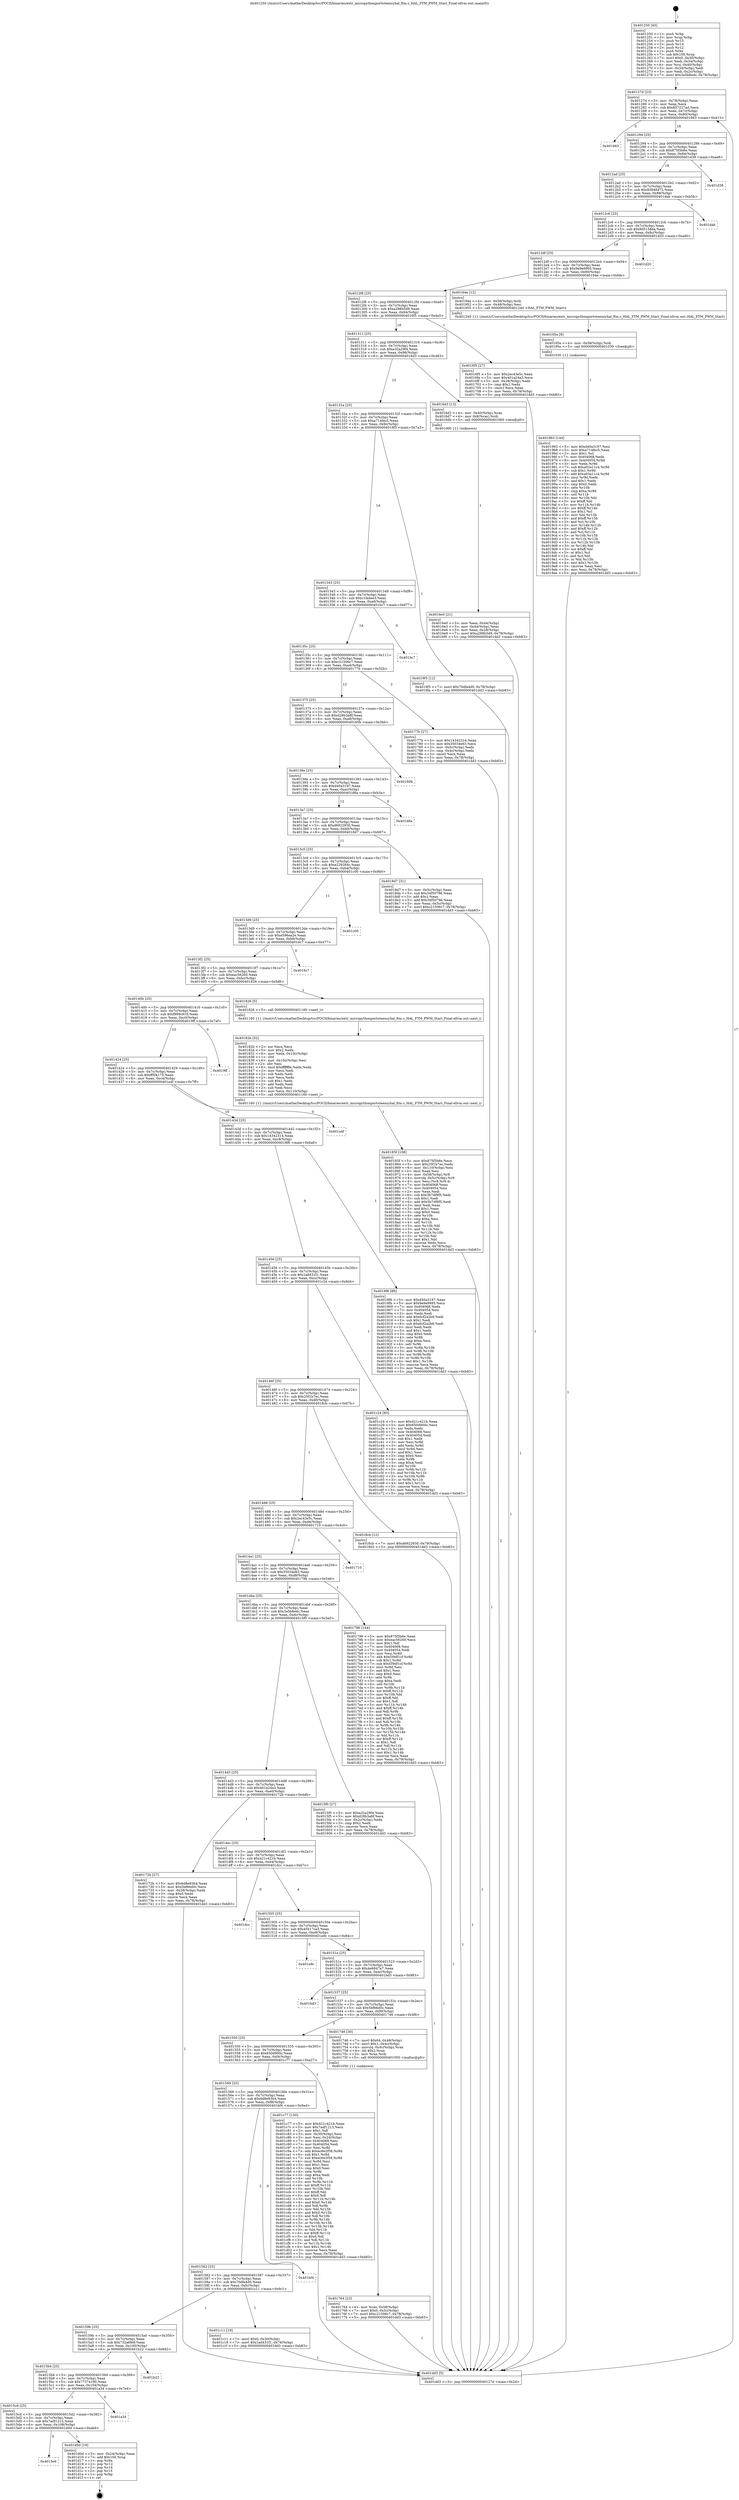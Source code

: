 digraph "0x401250" {
  label = "0x401250 (/mnt/c/Users/mathe/Desktop/tcc/POCII/binaries/extr_micropythonportsteensyhal_ftm.c_HAL_FTM_PWM_Start_Final-ollvm.out::main(0))"
  labelloc = "t"
  node[shape=record]

  Entry [label="",width=0.3,height=0.3,shape=circle,fillcolor=black,style=filled]
  "0x40127d" [label="{
     0x40127d [23]\l
     | [instrs]\l
     &nbsp;&nbsp;0x40127d \<+3\>: mov -0x78(%rbp),%eax\l
     &nbsp;&nbsp;0x401280 \<+2\>: mov %eax,%ecx\l
     &nbsp;&nbsp;0x401282 \<+6\>: sub $0x857227ad,%ecx\l
     &nbsp;&nbsp;0x401288 \<+3\>: mov %eax,-0x7c(%rbp)\l
     &nbsp;&nbsp;0x40128b \<+3\>: mov %ecx,-0x80(%rbp)\l
     &nbsp;&nbsp;0x40128e \<+6\>: je 0000000000401663 \<main+0x413\>\l
  }"]
  "0x401663" [label="{
     0x401663\l
  }", style=dashed]
  "0x401294" [label="{
     0x401294 [25]\l
     | [instrs]\l
     &nbsp;&nbsp;0x401294 \<+5\>: jmp 0000000000401299 \<main+0x49\>\l
     &nbsp;&nbsp;0x401299 \<+3\>: mov -0x7c(%rbp),%eax\l
     &nbsp;&nbsp;0x40129c \<+5\>: sub $0x875f3b6e,%eax\l
     &nbsp;&nbsp;0x4012a1 \<+6\>: mov %eax,-0x84(%rbp)\l
     &nbsp;&nbsp;0x4012a7 \<+6\>: je 0000000000401d38 \<main+0xae8\>\l
  }"]
  Exit [label="",width=0.3,height=0.3,shape=circle,fillcolor=black,style=filled,peripheries=2]
  "0x401d38" [label="{
     0x401d38\l
  }", style=dashed]
  "0x4012ad" [label="{
     0x4012ad [25]\l
     | [instrs]\l
     &nbsp;&nbsp;0x4012ad \<+5\>: jmp 00000000004012b2 \<main+0x62\>\l
     &nbsp;&nbsp;0x4012b2 \<+3\>: mov -0x7c(%rbp),%eax\l
     &nbsp;&nbsp;0x4012b5 \<+5\>: sub $0x93848472,%eax\l
     &nbsp;&nbsp;0x4012ba \<+6\>: mov %eax,-0x88(%rbp)\l
     &nbsp;&nbsp;0x4012c0 \<+6\>: je 0000000000401dab \<main+0xb5b\>\l
  }"]
  "0x4015e6" [label="{
     0x4015e6\l
  }", style=dashed]
  "0x401dab" [label="{
     0x401dab\l
  }", style=dashed]
  "0x4012c6" [label="{
     0x4012c6 [25]\l
     | [instrs]\l
     &nbsp;&nbsp;0x4012c6 \<+5\>: jmp 00000000004012cb \<main+0x7b\>\l
     &nbsp;&nbsp;0x4012cb \<+3\>: mov -0x7c(%rbp),%eax\l
     &nbsp;&nbsp;0x4012ce \<+5\>: sub $0x9d5158da,%eax\l
     &nbsp;&nbsp;0x4012d3 \<+6\>: mov %eax,-0x8c(%rbp)\l
     &nbsp;&nbsp;0x4012d9 \<+6\>: je 0000000000401d20 \<main+0xad0\>\l
  }"]
  "0x401d0d" [label="{
     0x401d0d [19]\l
     | [instrs]\l
     &nbsp;&nbsp;0x401d0d \<+3\>: mov -0x24(%rbp),%eax\l
     &nbsp;&nbsp;0x401d10 \<+7\>: add $0x100,%rsp\l
     &nbsp;&nbsp;0x401d17 \<+1\>: pop %rbx\l
     &nbsp;&nbsp;0x401d18 \<+2\>: pop %r12\l
     &nbsp;&nbsp;0x401d1a \<+2\>: pop %r14\l
     &nbsp;&nbsp;0x401d1c \<+2\>: pop %r15\l
     &nbsp;&nbsp;0x401d1e \<+1\>: pop %rbp\l
     &nbsp;&nbsp;0x401d1f \<+1\>: ret\l
  }"]
  "0x401d20" [label="{
     0x401d20\l
  }", style=dashed]
  "0x4012df" [label="{
     0x4012df [25]\l
     | [instrs]\l
     &nbsp;&nbsp;0x4012df \<+5\>: jmp 00000000004012e4 \<main+0x94\>\l
     &nbsp;&nbsp;0x4012e4 \<+3\>: mov -0x7c(%rbp),%eax\l
     &nbsp;&nbsp;0x4012e7 \<+5\>: sub $0x9e9e9995,%eax\l
     &nbsp;&nbsp;0x4012ec \<+6\>: mov %eax,-0x90(%rbp)\l
     &nbsp;&nbsp;0x4012f2 \<+6\>: je 000000000040194e \<main+0x6fe\>\l
  }"]
  "0x4015cd" [label="{
     0x4015cd [25]\l
     | [instrs]\l
     &nbsp;&nbsp;0x4015cd \<+5\>: jmp 00000000004015d2 \<main+0x382\>\l
     &nbsp;&nbsp;0x4015d2 \<+3\>: mov -0x7c(%rbp),%eax\l
     &nbsp;&nbsp;0x4015d5 \<+5\>: sub $0x7adf1213,%eax\l
     &nbsp;&nbsp;0x4015da \<+6\>: mov %eax,-0x108(%rbp)\l
     &nbsp;&nbsp;0x4015e0 \<+6\>: je 0000000000401d0d \<main+0xabd\>\l
  }"]
  "0x40194e" [label="{
     0x40194e [12]\l
     | [instrs]\l
     &nbsp;&nbsp;0x40194e \<+4\>: mov -0x58(%rbp),%rdi\l
     &nbsp;&nbsp;0x401952 \<+3\>: mov -0x48(%rbp),%esi\l
     &nbsp;&nbsp;0x401955 \<+5\>: call 0000000000401240 \<HAL_FTM_PWM_Start\>\l
     | [calls]\l
     &nbsp;&nbsp;0x401240 \{1\} (/mnt/c/Users/mathe/Desktop/tcc/POCII/binaries/extr_micropythonportsteensyhal_ftm.c_HAL_FTM_PWM_Start_Final-ollvm.out::HAL_FTM_PWM_Start)\l
  }"]
  "0x4012f8" [label="{
     0x4012f8 [25]\l
     | [instrs]\l
     &nbsp;&nbsp;0x4012f8 \<+5\>: jmp 00000000004012fd \<main+0xad\>\l
     &nbsp;&nbsp;0x4012fd \<+3\>: mov -0x7c(%rbp),%eax\l
     &nbsp;&nbsp;0x401300 \<+5\>: sub $0xa288b5d9,%eax\l
     &nbsp;&nbsp;0x401305 \<+6\>: mov %eax,-0x94(%rbp)\l
     &nbsp;&nbsp;0x40130b \<+6\>: je 00000000004016f5 \<main+0x4a5\>\l
  }"]
  "0x401a34" [label="{
     0x401a34\l
  }", style=dashed]
  "0x4016f5" [label="{
     0x4016f5 [27]\l
     | [instrs]\l
     &nbsp;&nbsp;0x4016f5 \<+5\>: mov $0x2ec43e5c,%eax\l
     &nbsp;&nbsp;0x4016fa \<+5\>: mov $0x401a24a3,%ecx\l
     &nbsp;&nbsp;0x4016ff \<+3\>: mov -0x28(%rbp),%edx\l
     &nbsp;&nbsp;0x401702 \<+3\>: cmp $0x1,%edx\l
     &nbsp;&nbsp;0x401705 \<+3\>: cmovl %ecx,%eax\l
     &nbsp;&nbsp;0x401708 \<+3\>: mov %eax,-0x78(%rbp)\l
     &nbsp;&nbsp;0x40170b \<+5\>: jmp 0000000000401dd3 \<main+0xb83\>\l
  }"]
  "0x401311" [label="{
     0x401311 [25]\l
     | [instrs]\l
     &nbsp;&nbsp;0x401311 \<+5\>: jmp 0000000000401316 \<main+0xc6\>\l
     &nbsp;&nbsp;0x401316 \<+3\>: mov -0x7c(%rbp),%eax\l
     &nbsp;&nbsp;0x401319 \<+5\>: sub $0xa32a29f4,%eax\l
     &nbsp;&nbsp;0x40131e \<+6\>: mov %eax,-0x98(%rbp)\l
     &nbsp;&nbsp;0x401324 \<+6\>: je 00000000004016d3 \<main+0x483\>\l
  }"]
  "0x4015b4" [label="{
     0x4015b4 [25]\l
     | [instrs]\l
     &nbsp;&nbsp;0x4015b4 \<+5\>: jmp 00000000004015b9 \<main+0x369\>\l
     &nbsp;&nbsp;0x4015b9 \<+3\>: mov -0x7c(%rbp),%eax\l
     &nbsp;&nbsp;0x4015bc \<+5\>: sub $0x7737a190,%eax\l
     &nbsp;&nbsp;0x4015c1 \<+6\>: mov %eax,-0x104(%rbp)\l
     &nbsp;&nbsp;0x4015c7 \<+6\>: je 0000000000401a34 \<main+0x7e4\>\l
  }"]
  "0x4016d3" [label="{
     0x4016d3 [13]\l
     | [instrs]\l
     &nbsp;&nbsp;0x4016d3 \<+4\>: mov -0x40(%rbp),%rax\l
     &nbsp;&nbsp;0x4016d7 \<+4\>: mov 0x8(%rax),%rdi\l
     &nbsp;&nbsp;0x4016db \<+5\>: call 0000000000401060 \<atoi@plt\>\l
     | [calls]\l
     &nbsp;&nbsp;0x401060 \{1\} (unknown)\l
  }"]
  "0x40132a" [label="{
     0x40132a [25]\l
     | [instrs]\l
     &nbsp;&nbsp;0x40132a \<+5\>: jmp 000000000040132f \<main+0xdf\>\l
     &nbsp;&nbsp;0x40132f \<+3\>: mov -0x7c(%rbp),%eax\l
     &nbsp;&nbsp;0x401332 \<+5\>: sub $0xa714fec5,%eax\l
     &nbsp;&nbsp;0x401337 \<+6\>: mov %eax,-0x9c(%rbp)\l
     &nbsp;&nbsp;0x40133d \<+6\>: je 00000000004019f3 \<main+0x7a3\>\l
  }"]
  "0x401b22" [label="{
     0x401b22\l
  }", style=dashed]
  "0x4019f3" [label="{
     0x4019f3 [12]\l
     | [instrs]\l
     &nbsp;&nbsp;0x4019f3 \<+7\>: movl $0x70dfa4d0,-0x78(%rbp)\l
     &nbsp;&nbsp;0x4019fa \<+5\>: jmp 0000000000401dd3 \<main+0xb83\>\l
  }"]
  "0x401343" [label="{
     0x401343 [25]\l
     | [instrs]\l
     &nbsp;&nbsp;0x401343 \<+5\>: jmp 0000000000401348 \<main+0xf8\>\l
     &nbsp;&nbsp;0x401348 \<+3\>: mov -0x7c(%rbp),%eax\l
     &nbsp;&nbsp;0x40134b \<+5\>: sub $0xc1fadee3,%eax\l
     &nbsp;&nbsp;0x401350 \<+6\>: mov %eax,-0xa0(%rbp)\l
     &nbsp;&nbsp;0x401356 \<+6\>: je 0000000000401bc7 \<main+0x977\>\l
  }"]
  "0x40159b" [label="{
     0x40159b [25]\l
     | [instrs]\l
     &nbsp;&nbsp;0x40159b \<+5\>: jmp 00000000004015a0 \<main+0x350\>\l
     &nbsp;&nbsp;0x4015a0 \<+3\>: mov -0x7c(%rbp),%eax\l
     &nbsp;&nbsp;0x4015a3 \<+5\>: sub $0x732a6fe8,%eax\l
     &nbsp;&nbsp;0x4015a8 \<+6\>: mov %eax,-0x100(%rbp)\l
     &nbsp;&nbsp;0x4015ae \<+6\>: je 0000000000401b22 \<main+0x8d2\>\l
  }"]
  "0x401bc7" [label="{
     0x401bc7\l
  }", style=dashed]
  "0x40135c" [label="{
     0x40135c [25]\l
     | [instrs]\l
     &nbsp;&nbsp;0x40135c \<+5\>: jmp 0000000000401361 \<main+0x111\>\l
     &nbsp;&nbsp;0x401361 \<+3\>: mov -0x7c(%rbp),%eax\l
     &nbsp;&nbsp;0x401364 \<+5\>: sub $0xc21506c7,%eax\l
     &nbsp;&nbsp;0x401369 \<+6\>: mov %eax,-0xa4(%rbp)\l
     &nbsp;&nbsp;0x40136f \<+6\>: je 000000000040177b \<main+0x52b\>\l
  }"]
  "0x401c11" [label="{
     0x401c11 [19]\l
     | [instrs]\l
     &nbsp;&nbsp;0x401c11 \<+7\>: movl $0x0,-0x30(%rbp)\l
     &nbsp;&nbsp;0x401c18 \<+7\>: movl $0x1ad431f1,-0x78(%rbp)\l
     &nbsp;&nbsp;0x401c1f \<+5\>: jmp 0000000000401dd3 \<main+0xb83\>\l
  }"]
  "0x40177b" [label="{
     0x40177b [27]\l
     | [instrs]\l
     &nbsp;&nbsp;0x40177b \<+5\>: mov $0x14342314,%eax\l
     &nbsp;&nbsp;0x401780 \<+5\>: mov $0x35034e63,%ecx\l
     &nbsp;&nbsp;0x401785 \<+3\>: mov -0x5c(%rbp),%edx\l
     &nbsp;&nbsp;0x401788 \<+3\>: cmp -0x4c(%rbp),%edx\l
     &nbsp;&nbsp;0x40178b \<+3\>: cmovl %ecx,%eax\l
     &nbsp;&nbsp;0x40178e \<+3\>: mov %eax,-0x78(%rbp)\l
     &nbsp;&nbsp;0x401791 \<+5\>: jmp 0000000000401dd3 \<main+0xb83\>\l
  }"]
  "0x401375" [label="{
     0x401375 [25]\l
     | [instrs]\l
     &nbsp;&nbsp;0x401375 \<+5\>: jmp 000000000040137a \<main+0x12a\>\l
     &nbsp;&nbsp;0x40137a \<+3\>: mov -0x7c(%rbp),%eax\l
     &nbsp;&nbsp;0x40137d \<+5\>: sub $0xd28b3a8f,%eax\l
     &nbsp;&nbsp;0x401382 \<+6\>: mov %eax,-0xa8(%rbp)\l
     &nbsp;&nbsp;0x401388 \<+6\>: je 000000000040160b \<main+0x3bb\>\l
  }"]
  "0x401582" [label="{
     0x401582 [25]\l
     | [instrs]\l
     &nbsp;&nbsp;0x401582 \<+5\>: jmp 0000000000401587 \<main+0x337\>\l
     &nbsp;&nbsp;0x401587 \<+3\>: mov -0x7c(%rbp),%eax\l
     &nbsp;&nbsp;0x40158a \<+5\>: sub $0x70dfa4d0,%eax\l
     &nbsp;&nbsp;0x40158f \<+6\>: mov %eax,-0xfc(%rbp)\l
     &nbsp;&nbsp;0x401595 \<+6\>: je 0000000000401c11 \<main+0x9c1\>\l
  }"]
  "0x40160b" [label="{
     0x40160b\l
  }", style=dashed]
  "0x40138e" [label="{
     0x40138e [25]\l
     | [instrs]\l
     &nbsp;&nbsp;0x40138e \<+5\>: jmp 0000000000401393 \<main+0x143\>\l
     &nbsp;&nbsp;0x401393 \<+3\>: mov -0x7c(%rbp),%eax\l
     &nbsp;&nbsp;0x401396 \<+5\>: sub $0xd40a3197,%eax\l
     &nbsp;&nbsp;0x40139b \<+6\>: mov %eax,-0xac(%rbp)\l
     &nbsp;&nbsp;0x4013a1 \<+6\>: je 0000000000401d8a \<main+0xb3a\>\l
  }"]
  "0x401bf4" [label="{
     0x401bf4\l
  }", style=dashed]
  "0x401d8a" [label="{
     0x401d8a\l
  }", style=dashed]
  "0x4013a7" [label="{
     0x4013a7 [25]\l
     | [instrs]\l
     &nbsp;&nbsp;0x4013a7 \<+5\>: jmp 00000000004013ac \<main+0x15c\>\l
     &nbsp;&nbsp;0x4013ac \<+3\>: mov -0x7c(%rbp),%eax\l
     &nbsp;&nbsp;0x4013af \<+5\>: sub $0xd6922930,%eax\l
     &nbsp;&nbsp;0x4013b4 \<+6\>: mov %eax,-0xb0(%rbp)\l
     &nbsp;&nbsp;0x4013ba \<+6\>: je 00000000004018d7 \<main+0x687\>\l
  }"]
  "0x401569" [label="{
     0x401569 [25]\l
     | [instrs]\l
     &nbsp;&nbsp;0x401569 \<+5\>: jmp 000000000040156e \<main+0x31e\>\l
     &nbsp;&nbsp;0x40156e \<+3\>: mov -0x7c(%rbp),%eax\l
     &nbsp;&nbsp;0x401571 \<+5\>: sub $0x6d8e93b4,%eax\l
     &nbsp;&nbsp;0x401576 \<+6\>: mov %eax,-0xf8(%rbp)\l
     &nbsp;&nbsp;0x40157c \<+6\>: je 0000000000401bf4 \<main+0x9a4\>\l
  }"]
  "0x4018d7" [label="{
     0x4018d7 [31]\l
     | [instrs]\l
     &nbsp;&nbsp;0x4018d7 \<+3\>: mov -0x5c(%rbp),%eax\l
     &nbsp;&nbsp;0x4018da \<+5\>: sub $0x34f50796,%eax\l
     &nbsp;&nbsp;0x4018df \<+3\>: add $0x1,%eax\l
     &nbsp;&nbsp;0x4018e2 \<+5\>: add $0x34f50796,%eax\l
     &nbsp;&nbsp;0x4018e7 \<+3\>: mov %eax,-0x5c(%rbp)\l
     &nbsp;&nbsp;0x4018ea \<+7\>: movl $0xc21506c7,-0x78(%rbp)\l
     &nbsp;&nbsp;0x4018f1 \<+5\>: jmp 0000000000401dd3 \<main+0xb83\>\l
  }"]
  "0x4013c0" [label="{
     0x4013c0 [25]\l
     | [instrs]\l
     &nbsp;&nbsp;0x4013c0 \<+5\>: jmp 00000000004013c5 \<main+0x175\>\l
     &nbsp;&nbsp;0x4013c5 \<+3\>: mov -0x7c(%rbp),%eax\l
     &nbsp;&nbsp;0x4013c8 \<+5\>: sub $0xe229284c,%eax\l
     &nbsp;&nbsp;0x4013cd \<+6\>: mov %eax,-0xb4(%rbp)\l
     &nbsp;&nbsp;0x4013d3 \<+6\>: je 0000000000401c00 \<main+0x9b0\>\l
  }"]
  "0x401c77" [label="{
     0x401c77 [150]\l
     | [instrs]\l
     &nbsp;&nbsp;0x401c77 \<+5\>: mov $0x421c421b,%eax\l
     &nbsp;&nbsp;0x401c7c \<+5\>: mov $0x7adf1213,%ecx\l
     &nbsp;&nbsp;0x401c81 \<+2\>: mov $0x1,%dl\l
     &nbsp;&nbsp;0x401c83 \<+3\>: mov -0x30(%rbp),%esi\l
     &nbsp;&nbsp;0x401c86 \<+3\>: mov %esi,-0x24(%rbp)\l
     &nbsp;&nbsp;0x401c89 \<+7\>: mov 0x404068,%esi\l
     &nbsp;&nbsp;0x401c90 \<+7\>: mov 0x404054,%edi\l
     &nbsp;&nbsp;0x401c97 \<+3\>: mov %esi,%r8d\l
     &nbsp;&nbsp;0x401c9a \<+7\>: add $0xec6e2f58,%r8d\l
     &nbsp;&nbsp;0x401ca1 \<+4\>: sub $0x1,%r8d\l
     &nbsp;&nbsp;0x401ca5 \<+7\>: sub $0xec6e2f58,%r8d\l
     &nbsp;&nbsp;0x401cac \<+4\>: imul %r8d,%esi\l
     &nbsp;&nbsp;0x401cb0 \<+3\>: and $0x1,%esi\l
     &nbsp;&nbsp;0x401cb3 \<+3\>: cmp $0x0,%esi\l
     &nbsp;&nbsp;0x401cb6 \<+4\>: sete %r9b\l
     &nbsp;&nbsp;0x401cba \<+3\>: cmp $0xa,%edi\l
     &nbsp;&nbsp;0x401cbd \<+4\>: setl %r10b\l
     &nbsp;&nbsp;0x401cc1 \<+3\>: mov %r9b,%r11b\l
     &nbsp;&nbsp;0x401cc4 \<+4\>: xor $0xff,%r11b\l
     &nbsp;&nbsp;0x401cc8 \<+3\>: mov %r10b,%bl\l
     &nbsp;&nbsp;0x401ccb \<+3\>: xor $0xff,%bl\l
     &nbsp;&nbsp;0x401cce \<+3\>: xor $0x0,%dl\l
     &nbsp;&nbsp;0x401cd1 \<+3\>: mov %r11b,%r14b\l
     &nbsp;&nbsp;0x401cd4 \<+4\>: and $0x0,%r14b\l
     &nbsp;&nbsp;0x401cd8 \<+3\>: and %dl,%r9b\l
     &nbsp;&nbsp;0x401cdb \<+3\>: mov %bl,%r15b\l
     &nbsp;&nbsp;0x401cde \<+4\>: and $0x0,%r15b\l
     &nbsp;&nbsp;0x401ce2 \<+3\>: and %dl,%r10b\l
     &nbsp;&nbsp;0x401ce5 \<+3\>: or %r9b,%r14b\l
     &nbsp;&nbsp;0x401ce8 \<+3\>: or %r10b,%r15b\l
     &nbsp;&nbsp;0x401ceb \<+3\>: xor %r15b,%r14b\l
     &nbsp;&nbsp;0x401cee \<+3\>: or %bl,%r11b\l
     &nbsp;&nbsp;0x401cf1 \<+4\>: xor $0xff,%r11b\l
     &nbsp;&nbsp;0x401cf5 \<+3\>: or $0x0,%dl\l
     &nbsp;&nbsp;0x401cf8 \<+3\>: and %dl,%r11b\l
     &nbsp;&nbsp;0x401cfb \<+3\>: or %r11b,%r14b\l
     &nbsp;&nbsp;0x401cfe \<+4\>: test $0x1,%r14b\l
     &nbsp;&nbsp;0x401d02 \<+3\>: cmovne %ecx,%eax\l
     &nbsp;&nbsp;0x401d05 \<+3\>: mov %eax,-0x78(%rbp)\l
     &nbsp;&nbsp;0x401d08 \<+5\>: jmp 0000000000401dd3 \<main+0xb83\>\l
  }"]
  "0x401c00" [label="{
     0x401c00\l
  }", style=dashed]
  "0x4013d9" [label="{
     0x4013d9 [25]\l
     | [instrs]\l
     &nbsp;&nbsp;0x4013d9 \<+5\>: jmp 00000000004013de \<main+0x18e\>\l
     &nbsp;&nbsp;0x4013de \<+3\>: mov -0x7c(%rbp),%eax\l
     &nbsp;&nbsp;0x4013e1 \<+5\>: sub $0xe596ea2e,%eax\l
     &nbsp;&nbsp;0x4013e6 \<+6\>: mov %eax,-0xb8(%rbp)\l
     &nbsp;&nbsp;0x4013ec \<+6\>: je 00000000004016c7 \<main+0x477\>\l
  }"]
  "0x401963" [label="{
     0x401963 [144]\l
     | [instrs]\l
     &nbsp;&nbsp;0x401963 \<+5\>: mov $0xd40a3197,%esi\l
     &nbsp;&nbsp;0x401968 \<+5\>: mov $0xa714fec5,%eax\l
     &nbsp;&nbsp;0x40196d \<+2\>: mov $0x1,%cl\l
     &nbsp;&nbsp;0x40196f \<+7\>: mov 0x404068,%edx\l
     &nbsp;&nbsp;0x401976 \<+8\>: mov 0x404054,%r8d\l
     &nbsp;&nbsp;0x40197e \<+3\>: mov %edx,%r9d\l
     &nbsp;&nbsp;0x401981 \<+7\>: sub $0xa03a11c4,%r9d\l
     &nbsp;&nbsp;0x401988 \<+4\>: sub $0x1,%r9d\l
     &nbsp;&nbsp;0x40198c \<+7\>: add $0xa03a11c4,%r9d\l
     &nbsp;&nbsp;0x401993 \<+4\>: imul %r9d,%edx\l
     &nbsp;&nbsp;0x401997 \<+3\>: and $0x1,%edx\l
     &nbsp;&nbsp;0x40199a \<+3\>: cmp $0x0,%edx\l
     &nbsp;&nbsp;0x40199d \<+4\>: sete %r10b\l
     &nbsp;&nbsp;0x4019a1 \<+4\>: cmp $0xa,%r8d\l
     &nbsp;&nbsp;0x4019a5 \<+4\>: setl %r11b\l
     &nbsp;&nbsp;0x4019a9 \<+3\>: mov %r10b,%bl\l
     &nbsp;&nbsp;0x4019ac \<+3\>: xor $0xff,%bl\l
     &nbsp;&nbsp;0x4019af \<+3\>: mov %r11b,%r14b\l
     &nbsp;&nbsp;0x4019b2 \<+4\>: xor $0xff,%r14b\l
     &nbsp;&nbsp;0x4019b6 \<+3\>: xor $0x1,%cl\l
     &nbsp;&nbsp;0x4019b9 \<+3\>: mov %bl,%r15b\l
     &nbsp;&nbsp;0x4019bc \<+4\>: and $0xff,%r15b\l
     &nbsp;&nbsp;0x4019c0 \<+3\>: and %cl,%r10b\l
     &nbsp;&nbsp;0x4019c3 \<+3\>: mov %r14b,%r12b\l
     &nbsp;&nbsp;0x4019c6 \<+4\>: and $0xff,%r12b\l
     &nbsp;&nbsp;0x4019ca \<+3\>: and %cl,%r11b\l
     &nbsp;&nbsp;0x4019cd \<+3\>: or %r10b,%r15b\l
     &nbsp;&nbsp;0x4019d0 \<+3\>: or %r11b,%r12b\l
     &nbsp;&nbsp;0x4019d3 \<+3\>: xor %r12b,%r15b\l
     &nbsp;&nbsp;0x4019d6 \<+3\>: or %r14b,%bl\l
     &nbsp;&nbsp;0x4019d9 \<+3\>: xor $0xff,%bl\l
     &nbsp;&nbsp;0x4019dc \<+3\>: or $0x1,%cl\l
     &nbsp;&nbsp;0x4019df \<+2\>: and %cl,%bl\l
     &nbsp;&nbsp;0x4019e1 \<+3\>: or %bl,%r15b\l
     &nbsp;&nbsp;0x4019e4 \<+4\>: test $0x1,%r15b\l
     &nbsp;&nbsp;0x4019e8 \<+3\>: cmovne %eax,%esi\l
     &nbsp;&nbsp;0x4019eb \<+3\>: mov %esi,-0x78(%rbp)\l
     &nbsp;&nbsp;0x4019ee \<+5\>: jmp 0000000000401dd3 \<main+0xb83\>\l
  }"]
  "0x4016c7" [label="{
     0x4016c7\l
  }", style=dashed]
  "0x4013f2" [label="{
     0x4013f2 [25]\l
     | [instrs]\l
     &nbsp;&nbsp;0x4013f2 \<+5\>: jmp 00000000004013f7 \<main+0x1a7\>\l
     &nbsp;&nbsp;0x4013f7 \<+3\>: mov -0x7c(%rbp),%eax\l
     &nbsp;&nbsp;0x4013fa \<+5\>: sub $0xeac56260,%eax\l
     &nbsp;&nbsp;0x4013ff \<+6\>: mov %eax,-0xbc(%rbp)\l
     &nbsp;&nbsp;0x401405 \<+6\>: je 0000000000401826 \<main+0x5d6\>\l
  }"]
  "0x40195a" [label="{
     0x40195a [9]\l
     | [instrs]\l
     &nbsp;&nbsp;0x40195a \<+4\>: mov -0x58(%rbp),%rdi\l
     &nbsp;&nbsp;0x40195e \<+5\>: call 0000000000401030 \<free@plt\>\l
     | [calls]\l
     &nbsp;&nbsp;0x401030 \{1\} (unknown)\l
  }"]
  "0x401826" [label="{
     0x401826 [5]\l
     | [instrs]\l
     &nbsp;&nbsp;0x401826 \<+5\>: call 0000000000401160 \<next_i\>\l
     | [calls]\l
     &nbsp;&nbsp;0x401160 \{1\} (/mnt/c/Users/mathe/Desktop/tcc/POCII/binaries/extr_micropythonportsteensyhal_ftm.c_HAL_FTM_PWM_Start_Final-ollvm.out::next_i)\l
  }"]
  "0x40140b" [label="{
     0x40140b [25]\l
     | [instrs]\l
     &nbsp;&nbsp;0x40140b \<+5\>: jmp 0000000000401410 \<main+0x1c0\>\l
     &nbsp;&nbsp;0x401410 \<+3\>: mov -0x7c(%rbp),%eax\l
     &nbsp;&nbsp;0x401413 \<+5\>: sub $0xf999c618,%eax\l
     &nbsp;&nbsp;0x401418 \<+6\>: mov %eax,-0xc0(%rbp)\l
     &nbsp;&nbsp;0x40141e \<+6\>: je 00000000004019ff \<main+0x7af\>\l
  }"]
  "0x40185f" [label="{
     0x40185f [108]\l
     | [instrs]\l
     &nbsp;&nbsp;0x40185f \<+5\>: mov $0x875f3b6e,%ecx\l
     &nbsp;&nbsp;0x401864 \<+5\>: mov $0x25f1b7ec,%edx\l
     &nbsp;&nbsp;0x401869 \<+6\>: mov -0x110(%rbp),%esi\l
     &nbsp;&nbsp;0x40186f \<+3\>: imul %eax,%esi\l
     &nbsp;&nbsp;0x401872 \<+4\>: mov -0x58(%rbp),%r8\l
     &nbsp;&nbsp;0x401876 \<+4\>: movslq -0x5c(%rbp),%r9\l
     &nbsp;&nbsp;0x40187a \<+4\>: mov %esi,(%r8,%r9,4)\l
     &nbsp;&nbsp;0x40187e \<+7\>: mov 0x404068,%eax\l
     &nbsp;&nbsp;0x401885 \<+7\>: mov 0x404054,%esi\l
     &nbsp;&nbsp;0x40188c \<+2\>: mov %eax,%edi\l
     &nbsp;&nbsp;0x40188e \<+6\>: sub $0x3b7df9f5,%edi\l
     &nbsp;&nbsp;0x401894 \<+3\>: sub $0x1,%edi\l
     &nbsp;&nbsp;0x401897 \<+6\>: add $0x3b7df9f5,%edi\l
     &nbsp;&nbsp;0x40189d \<+3\>: imul %edi,%eax\l
     &nbsp;&nbsp;0x4018a0 \<+3\>: and $0x1,%eax\l
     &nbsp;&nbsp;0x4018a3 \<+3\>: cmp $0x0,%eax\l
     &nbsp;&nbsp;0x4018a6 \<+4\>: sete %r10b\l
     &nbsp;&nbsp;0x4018aa \<+3\>: cmp $0xa,%esi\l
     &nbsp;&nbsp;0x4018ad \<+4\>: setl %r11b\l
     &nbsp;&nbsp;0x4018b1 \<+3\>: mov %r10b,%bl\l
     &nbsp;&nbsp;0x4018b4 \<+3\>: and %r11b,%bl\l
     &nbsp;&nbsp;0x4018b7 \<+3\>: xor %r11b,%r10b\l
     &nbsp;&nbsp;0x4018ba \<+3\>: or %r10b,%bl\l
     &nbsp;&nbsp;0x4018bd \<+3\>: test $0x1,%bl\l
     &nbsp;&nbsp;0x4018c0 \<+3\>: cmovne %edx,%ecx\l
     &nbsp;&nbsp;0x4018c3 \<+3\>: mov %ecx,-0x78(%rbp)\l
     &nbsp;&nbsp;0x4018c6 \<+5\>: jmp 0000000000401dd3 \<main+0xb83\>\l
  }"]
  "0x4019ff" [label="{
     0x4019ff\l
  }", style=dashed]
  "0x401424" [label="{
     0x401424 [25]\l
     | [instrs]\l
     &nbsp;&nbsp;0x401424 \<+5\>: jmp 0000000000401429 \<main+0x1d9\>\l
     &nbsp;&nbsp;0x401429 \<+3\>: mov -0x7c(%rbp),%eax\l
     &nbsp;&nbsp;0x40142c \<+5\>: sub $0xff5f4175,%eax\l
     &nbsp;&nbsp;0x401431 \<+6\>: mov %eax,-0xc4(%rbp)\l
     &nbsp;&nbsp;0x401437 \<+6\>: je 0000000000401a4f \<main+0x7ff\>\l
  }"]
  "0x40182b" [label="{
     0x40182b [52]\l
     | [instrs]\l
     &nbsp;&nbsp;0x40182b \<+2\>: xor %ecx,%ecx\l
     &nbsp;&nbsp;0x40182d \<+5\>: mov $0x2,%edx\l
     &nbsp;&nbsp;0x401832 \<+6\>: mov %edx,-0x10c(%rbp)\l
     &nbsp;&nbsp;0x401838 \<+1\>: cltd\l
     &nbsp;&nbsp;0x401839 \<+6\>: mov -0x10c(%rbp),%esi\l
     &nbsp;&nbsp;0x40183f \<+2\>: idiv %esi\l
     &nbsp;&nbsp;0x401841 \<+6\>: imul $0xfffffffe,%edx,%edx\l
     &nbsp;&nbsp;0x401847 \<+2\>: mov %ecx,%edi\l
     &nbsp;&nbsp;0x401849 \<+2\>: sub %edx,%edi\l
     &nbsp;&nbsp;0x40184b \<+2\>: mov %ecx,%edx\l
     &nbsp;&nbsp;0x40184d \<+3\>: sub $0x1,%edx\l
     &nbsp;&nbsp;0x401850 \<+2\>: add %edx,%edi\l
     &nbsp;&nbsp;0x401852 \<+2\>: sub %edi,%ecx\l
     &nbsp;&nbsp;0x401854 \<+6\>: mov %ecx,-0x110(%rbp)\l
     &nbsp;&nbsp;0x40185a \<+5\>: call 0000000000401160 \<next_i\>\l
     | [calls]\l
     &nbsp;&nbsp;0x401160 \{1\} (/mnt/c/Users/mathe/Desktop/tcc/POCII/binaries/extr_micropythonportsteensyhal_ftm.c_HAL_FTM_PWM_Start_Final-ollvm.out::next_i)\l
  }"]
  "0x401a4f" [label="{
     0x401a4f\l
  }", style=dashed]
  "0x40143d" [label="{
     0x40143d [25]\l
     | [instrs]\l
     &nbsp;&nbsp;0x40143d \<+5\>: jmp 0000000000401442 \<main+0x1f2\>\l
     &nbsp;&nbsp;0x401442 \<+3\>: mov -0x7c(%rbp),%eax\l
     &nbsp;&nbsp;0x401445 \<+5\>: sub $0x14342314,%eax\l
     &nbsp;&nbsp;0x40144a \<+6\>: mov %eax,-0xc8(%rbp)\l
     &nbsp;&nbsp;0x401450 \<+6\>: je 00000000004018f6 \<main+0x6a6\>\l
  }"]
  "0x401764" [label="{
     0x401764 [23]\l
     | [instrs]\l
     &nbsp;&nbsp;0x401764 \<+4\>: mov %rax,-0x58(%rbp)\l
     &nbsp;&nbsp;0x401768 \<+7\>: movl $0x0,-0x5c(%rbp)\l
     &nbsp;&nbsp;0x40176f \<+7\>: movl $0xc21506c7,-0x78(%rbp)\l
     &nbsp;&nbsp;0x401776 \<+5\>: jmp 0000000000401dd3 \<main+0xb83\>\l
  }"]
  "0x4018f6" [label="{
     0x4018f6 [88]\l
     | [instrs]\l
     &nbsp;&nbsp;0x4018f6 \<+5\>: mov $0xd40a3197,%eax\l
     &nbsp;&nbsp;0x4018fb \<+5\>: mov $0x9e9e9995,%ecx\l
     &nbsp;&nbsp;0x401900 \<+7\>: mov 0x404068,%edx\l
     &nbsp;&nbsp;0x401907 \<+7\>: mov 0x404054,%esi\l
     &nbsp;&nbsp;0x40190e \<+2\>: mov %edx,%edi\l
     &nbsp;&nbsp;0x401910 \<+6\>: add $0x6cf2a2b9,%edi\l
     &nbsp;&nbsp;0x401916 \<+3\>: sub $0x1,%edi\l
     &nbsp;&nbsp;0x401919 \<+6\>: sub $0x6cf2a2b9,%edi\l
     &nbsp;&nbsp;0x40191f \<+3\>: imul %edi,%edx\l
     &nbsp;&nbsp;0x401922 \<+3\>: and $0x1,%edx\l
     &nbsp;&nbsp;0x401925 \<+3\>: cmp $0x0,%edx\l
     &nbsp;&nbsp;0x401928 \<+4\>: sete %r8b\l
     &nbsp;&nbsp;0x40192c \<+3\>: cmp $0xa,%esi\l
     &nbsp;&nbsp;0x40192f \<+4\>: setl %r9b\l
     &nbsp;&nbsp;0x401933 \<+3\>: mov %r8b,%r10b\l
     &nbsp;&nbsp;0x401936 \<+3\>: and %r9b,%r10b\l
     &nbsp;&nbsp;0x401939 \<+3\>: xor %r9b,%r8b\l
     &nbsp;&nbsp;0x40193c \<+3\>: or %r8b,%r10b\l
     &nbsp;&nbsp;0x40193f \<+4\>: test $0x1,%r10b\l
     &nbsp;&nbsp;0x401943 \<+3\>: cmovne %ecx,%eax\l
     &nbsp;&nbsp;0x401946 \<+3\>: mov %eax,-0x78(%rbp)\l
     &nbsp;&nbsp;0x401949 \<+5\>: jmp 0000000000401dd3 \<main+0xb83\>\l
  }"]
  "0x401456" [label="{
     0x401456 [25]\l
     | [instrs]\l
     &nbsp;&nbsp;0x401456 \<+5\>: jmp 000000000040145b \<main+0x20b\>\l
     &nbsp;&nbsp;0x40145b \<+3\>: mov -0x7c(%rbp),%eax\l
     &nbsp;&nbsp;0x40145e \<+5\>: sub $0x1ad431f1,%eax\l
     &nbsp;&nbsp;0x401463 \<+6\>: mov %eax,-0xcc(%rbp)\l
     &nbsp;&nbsp;0x401469 \<+6\>: je 0000000000401c24 \<main+0x9d4\>\l
  }"]
  "0x401550" [label="{
     0x401550 [25]\l
     | [instrs]\l
     &nbsp;&nbsp;0x401550 \<+5\>: jmp 0000000000401555 \<main+0x305\>\l
     &nbsp;&nbsp;0x401555 \<+3\>: mov -0x7c(%rbp),%eax\l
     &nbsp;&nbsp;0x401558 \<+5\>: sub $0x650d900c,%eax\l
     &nbsp;&nbsp;0x40155d \<+6\>: mov %eax,-0xf4(%rbp)\l
     &nbsp;&nbsp;0x401563 \<+6\>: je 0000000000401c77 \<main+0xa27\>\l
  }"]
  "0x401c24" [label="{
     0x401c24 [83]\l
     | [instrs]\l
     &nbsp;&nbsp;0x401c24 \<+5\>: mov $0x421c421b,%eax\l
     &nbsp;&nbsp;0x401c29 \<+5\>: mov $0x650d900c,%ecx\l
     &nbsp;&nbsp;0x401c2e \<+2\>: xor %edx,%edx\l
     &nbsp;&nbsp;0x401c30 \<+7\>: mov 0x404068,%esi\l
     &nbsp;&nbsp;0x401c37 \<+7\>: mov 0x404054,%edi\l
     &nbsp;&nbsp;0x401c3e \<+3\>: sub $0x1,%edx\l
     &nbsp;&nbsp;0x401c41 \<+3\>: mov %esi,%r8d\l
     &nbsp;&nbsp;0x401c44 \<+3\>: add %edx,%r8d\l
     &nbsp;&nbsp;0x401c47 \<+4\>: imul %r8d,%esi\l
     &nbsp;&nbsp;0x401c4b \<+3\>: and $0x1,%esi\l
     &nbsp;&nbsp;0x401c4e \<+3\>: cmp $0x0,%esi\l
     &nbsp;&nbsp;0x401c51 \<+4\>: sete %r9b\l
     &nbsp;&nbsp;0x401c55 \<+3\>: cmp $0xa,%edi\l
     &nbsp;&nbsp;0x401c58 \<+4\>: setl %r10b\l
     &nbsp;&nbsp;0x401c5c \<+3\>: mov %r9b,%r11b\l
     &nbsp;&nbsp;0x401c5f \<+3\>: and %r10b,%r11b\l
     &nbsp;&nbsp;0x401c62 \<+3\>: xor %r10b,%r9b\l
     &nbsp;&nbsp;0x401c65 \<+3\>: or %r9b,%r11b\l
     &nbsp;&nbsp;0x401c68 \<+4\>: test $0x1,%r11b\l
     &nbsp;&nbsp;0x401c6c \<+3\>: cmovne %ecx,%eax\l
     &nbsp;&nbsp;0x401c6f \<+3\>: mov %eax,-0x78(%rbp)\l
     &nbsp;&nbsp;0x401c72 \<+5\>: jmp 0000000000401dd3 \<main+0xb83\>\l
  }"]
  "0x40146f" [label="{
     0x40146f [25]\l
     | [instrs]\l
     &nbsp;&nbsp;0x40146f \<+5\>: jmp 0000000000401474 \<main+0x224\>\l
     &nbsp;&nbsp;0x401474 \<+3\>: mov -0x7c(%rbp),%eax\l
     &nbsp;&nbsp;0x401477 \<+5\>: sub $0x25f1b7ec,%eax\l
     &nbsp;&nbsp;0x40147c \<+6\>: mov %eax,-0xd0(%rbp)\l
     &nbsp;&nbsp;0x401482 \<+6\>: je 00000000004018cb \<main+0x67b\>\l
  }"]
  "0x401746" [label="{
     0x401746 [30]\l
     | [instrs]\l
     &nbsp;&nbsp;0x401746 \<+7\>: movl $0x64,-0x48(%rbp)\l
     &nbsp;&nbsp;0x40174d \<+7\>: movl $0x1,-0x4c(%rbp)\l
     &nbsp;&nbsp;0x401754 \<+4\>: movslq -0x4c(%rbp),%rax\l
     &nbsp;&nbsp;0x401758 \<+4\>: shl $0x2,%rax\l
     &nbsp;&nbsp;0x40175c \<+3\>: mov %rax,%rdi\l
     &nbsp;&nbsp;0x40175f \<+5\>: call 0000000000401050 \<malloc@plt\>\l
     | [calls]\l
     &nbsp;&nbsp;0x401050 \{1\} (unknown)\l
  }"]
  "0x4018cb" [label="{
     0x4018cb [12]\l
     | [instrs]\l
     &nbsp;&nbsp;0x4018cb \<+7\>: movl $0xd6922930,-0x78(%rbp)\l
     &nbsp;&nbsp;0x4018d2 \<+5\>: jmp 0000000000401dd3 \<main+0xb83\>\l
  }"]
  "0x401488" [label="{
     0x401488 [25]\l
     | [instrs]\l
     &nbsp;&nbsp;0x401488 \<+5\>: jmp 000000000040148d \<main+0x23d\>\l
     &nbsp;&nbsp;0x40148d \<+3\>: mov -0x7c(%rbp),%eax\l
     &nbsp;&nbsp;0x401490 \<+5\>: sub $0x2ec43e5c,%eax\l
     &nbsp;&nbsp;0x401495 \<+6\>: mov %eax,-0xd4(%rbp)\l
     &nbsp;&nbsp;0x40149b \<+6\>: je 0000000000401710 \<main+0x4c0\>\l
  }"]
  "0x401537" [label="{
     0x401537 [25]\l
     | [instrs]\l
     &nbsp;&nbsp;0x401537 \<+5\>: jmp 000000000040153c \<main+0x2ec\>\l
     &nbsp;&nbsp;0x40153c \<+3\>: mov -0x7c(%rbp),%eax\l
     &nbsp;&nbsp;0x40153f \<+5\>: sub $0x5bf66d0c,%eax\l
     &nbsp;&nbsp;0x401544 \<+6\>: mov %eax,-0xf0(%rbp)\l
     &nbsp;&nbsp;0x40154a \<+6\>: je 0000000000401746 \<main+0x4f6\>\l
  }"]
  "0x401710" [label="{
     0x401710\l
  }", style=dashed]
  "0x4014a1" [label="{
     0x4014a1 [25]\l
     | [instrs]\l
     &nbsp;&nbsp;0x4014a1 \<+5\>: jmp 00000000004014a6 \<main+0x256\>\l
     &nbsp;&nbsp;0x4014a6 \<+3\>: mov -0x7c(%rbp),%eax\l
     &nbsp;&nbsp;0x4014a9 \<+5\>: sub $0x35034e63,%eax\l
     &nbsp;&nbsp;0x4014ae \<+6\>: mov %eax,-0xd8(%rbp)\l
     &nbsp;&nbsp;0x4014b4 \<+6\>: je 0000000000401796 \<main+0x546\>\l
  }"]
  "0x401bd3" [label="{
     0x401bd3\l
  }", style=dashed]
  "0x401796" [label="{
     0x401796 [144]\l
     | [instrs]\l
     &nbsp;&nbsp;0x401796 \<+5\>: mov $0x875f3b6e,%eax\l
     &nbsp;&nbsp;0x40179b \<+5\>: mov $0xeac56260,%ecx\l
     &nbsp;&nbsp;0x4017a0 \<+2\>: mov $0x1,%dl\l
     &nbsp;&nbsp;0x4017a2 \<+7\>: mov 0x404068,%esi\l
     &nbsp;&nbsp;0x4017a9 \<+7\>: mov 0x404054,%edi\l
     &nbsp;&nbsp;0x4017b0 \<+3\>: mov %esi,%r8d\l
     &nbsp;&nbsp;0x4017b3 \<+7\>: add $0xf39df1cf,%r8d\l
     &nbsp;&nbsp;0x4017ba \<+4\>: sub $0x1,%r8d\l
     &nbsp;&nbsp;0x4017be \<+7\>: sub $0xf39df1cf,%r8d\l
     &nbsp;&nbsp;0x4017c5 \<+4\>: imul %r8d,%esi\l
     &nbsp;&nbsp;0x4017c9 \<+3\>: and $0x1,%esi\l
     &nbsp;&nbsp;0x4017cc \<+3\>: cmp $0x0,%esi\l
     &nbsp;&nbsp;0x4017cf \<+4\>: sete %r9b\l
     &nbsp;&nbsp;0x4017d3 \<+3\>: cmp $0xa,%edi\l
     &nbsp;&nbsp;0x4017d6 \<+4\>: setl %r10b\l
     &nbsp;&nbsp;0x4017da \<+3\>: mov %r9b,%r11b\l
     &nbsp;&nbsp;0x4017dd \<+4\>: xor $0xff,%r11b\l
     &nbsp;&nbsp;0x4017e1 \<+3\>: mov %r10b,%bl\l
     &nbsp;&nbsp;0x4017e4 \<+3\>: xor $0xff,%bl\l
     &nbsp;&nbsp;0x4017e7 \<+3\>: xor $0x1,%dl\l
     &nbsp;&nbsp;0x4017ea \<+3\>: mov %r11b,%r14b\l
     &nbsp;&nbsp;0x4017ed \<+4\>: and $0xff,%r14b\l
     &nbsp;&nbsp;0x4017f1 \<+3\>: and %dl,%r9b\l
     &nbsp;&nbsp;0x4017f4 \<+3\>: mov %bl,%r15b\l
     &nbsp;&nbsp;0x4017f7 \<+4\>: and $0xff,%r15b\l
     &nbsp;&nbsp;0x4017fb \<+3\>: and %dl,%r10b\l
     &nbsp;&nbsp;0x4017fe \<+3\>: or %r9b,%r14b\l
     &nbsp;&nbsp;0x401801 \<+3\>: or %r10b,%r15b\l
     &nbsp;&nbsp;0x401804 \<+3\>: xor %r15b,%r14b\l
     &nbsp;&nbsp;0x401807 \<+3\>: or %bl,%r11b\l
     &nbsp;&nbsp;0x40180a \<+4\>: xor $0xff,%r11b\l
     &nbsp;&nbsp;0x40180e \<+3\>: or $0x1,%dl\l
     &nbsp;&nbsp;0x401811 \<+3\>: and %dl,%r11b\l
     &nbsp;&nbsp;0x401814 \<+3\>: or %r11b,%r14b\l
     &nbsp;&nbsp;0x401817 \<+4\>: test $0x1,%r14b\l
     &nbsp;&nbsp;0x40181b \<+3\>: cmovne %ecx,%eax\l
     &nbsp;&nbsp;0x40181e \<+3\>: mov %eax,-0x78(%rbp)\l
     &nbsp;&nbsp;0x401821 \<+5\>: jmp 0000000000401dd3 \<main+0xb83\>\l
  }"]
  "0x4014ba" [label="{
     0x4014ba [25]\l
     | [instrs]\l
     &nbsp;&nbsp;0x4014ba \<+5\>: jmp 00000000004014bf \<main+0x26f\>\l
     &nbsp;&nbsp;0x4014bf \<+3\>: mov -0x7c(%rbp),%eax\l
     &nbsp;&nbsp;0x4014c2 \<+5\>: sub $0x3a5b8edc,%eax\l
     &nbsp;&nbsp;0x4014c7 \<+6\>: mov %eax,-0xdc(%rbp)\l
     &nbsp;&nbsp;0x4014cd \<+6\>: je 00000000004015f0 \<main+0x3a0\>\l
  }"]
  "0x40151e" [label="{
     0x40151e [25]\l
     | [instrs]\l
     &nbsp;&nbsp;0x40151e \<+5\>: jmp 0000000000401523 \<main+0x2d3\>\l
     &nbsp;&nbsp;0x401523 \<+3\>: mov -0x7c(%rbp),%eax\l
     &nbsp;&nbsp;0x401526 \<+5\>: sub $0x4e6847a7,%eax\l
     &nbsp;&nbsp;0x40152b \<+6\>: mov %eax,-0xec(%rbp)\l
     &nbsp;&nbsp;0x401531 \<+6\>: je 0000000000401bd3 \<main+0x983\>\l
  }"]
  "0x4015f0" [label="{
     0x4015f0 [27]\l
     | [instrs]\l
     &nbsp;&nbsp;0x4015f0 \<+5\>: mov $0xa32a29f4,%eax\l
     &nbsp;&nbsp;0x4015f5 \<+5\>: mov $0xd28b3a8f,%ecx\l
     &nbsp;&nbsp;0x4015fa \<+3\>: mov -0x2c(%rbp),%edx\l
     &nbsp;&nbsp;0x4015fd \<+3\>: cmp $0x2,%edx\l
     &nbsp;&nbsp;0x401600 \<+3\>: cmovne %ecx,%eax\l
     &nbsp;&nbsp;0x401603 \<+3\>: mov %eax,-0x78(%rbp)\l
     &nbsp;&nbsp;0x401606 \<+5\>: jmp 0000000000401dd3 \<main+0xb83\>\l
  }"]
  "0x4014d3" [label="{
     0x4014d3 [25]\l
     | [instrs]\l
     &nbsp;&nbsp;0x4014d3 \<+5\>: jmp 00000000004014d8 \<main+0x288\>\l
     &nbsp;&nbsp;0x4014d8 \<+3\>: mov -0x7c(%rbp),%eax\l
     &nbsp;&nbsp;0x4014db \<+5\>: sub $0x401a24a3,%eax\l
     &nbsp;&nbsp;0x4014e0 \<+6\>: mov %eax,-0xe0(%rbp)\l
     &nbsp;&nbsp;0x4014e6 \<+6\>: je 000000000040172b \<main+0x4db\>\l
  }"]
  "0x401dd3" [label="{
     0x401dd3 [5]\l
     | [instrs]\l
     &nbsp;&nbsp;0x401dd3 \<+5\>: jmp 000000000040127d \<main+0x2d\>\l
  }"]
  "0x401250" [label="{
     0x401250 [45]\l
     | [instrs]\l
     &nbsp;&nbsp;0x401250 \<+1\>: push %rbp\l
     &nbsp;&nbsp;0x401251 \<+3\>: mov %rsp,%rbp\l
     &nbsp;&nbsp;0x401254 \<+2\>: push %r15\l
     &nbsp;&nbsp;0x401256 \<+2\>: push %r14\l
     &nbsp;&nbsp;0x401258 \<+2\>: push %r12\l
     &nbsp;&nbsp;0x40125a \<+1\>: push %rbx\l
     &nbsp;&nbsp;0x40125b \<+7\>: sub $0x100,%rsp\l
     &nbsp;&nbsp;0x401262 \<+7\>: movl $0x0,-0x30(%rbp)\l
     &nbsp;&nbsp;0x401269 \<+3\>: mov %edi,-0x34(%rbp)\l
     &nbsp;&nbsp;0x40126c \<+4\>: mov %rsi,-0x40(%rbp)\l
     &nbsp;&nbsp;0x401270 \<+3\>: mov -0x34(%rbp),%edi\l
     &nbsp;&nbsp;0x401273 \<+3\>: mov %edi,-0x2c(%rbp)\l
     &nbsp;&nbsp;0x401276 \<+7\>: movl $0x3a5b8edc,-0x78(%rbp)\l
  }"]
  "0x4016e0" [label="{
     0x4016e0 [21]\l
     | [instrs]\l
     &nbsp;&nbsp;0x4016e0 \<+3\>: mov %eax,-0x44(%rbp)\l
     &nbsp;&nbsp;0x4016e3 \<+3\>: mov -0x44(%rbp),%eax\l
     &nbsp;&nbsp;0x4016e6 \<+3\>: mov %eax,-0x28(%rbp)\l
     &nbsp;&nbsp;0x4016e9 \<+7\>: movl $0xa288b5d9,-0x78(%rbp)\l
     &nbsp;&nbsp;0x4016f0 \<+5\>: jmp 0000000000401dd3 \<main+0xb83\>\l
  }"]
  "0x401a9c" [label="{
     0x401a9c\l
  }", style=dashed]
  "0x40172b" [label="{
     0x40172b [27]\l
     | [instrs]\l
     &nbsp;&nbsp;0x40172b \<+5\>: mov $0x6d8e93b4,%eax\l
     &nbsp;&nbsp;0x401730 \<+5\>: mov $0x5bf66d0c,%ecx\l
     &nbsp;&nbsp;0x401735 \<+3\>: mov -0x28(%rbp),%edx\l
     &nbsp;&nbsp;0x401738 \<+3\>: cmp $0x0,%edx\l
     &nbsp;&nbsp;0x40173b \<+3\>: cmove %ecx,%eax\l
     &nbsp;&nbsp;0x40173e \<+3\>: mov %eax,-0x78(%rbp)\l
     &nbsp;&nbsp;0x401741 \<+5\>: jmp 0000000000401dd3 \<main+0xb83\>\l
  }"]
  "0x4014ec" [label="{
     0x4014ec [25]\l
     | [instrs]\l
     &nbsp;&nbsp;0x4014ec \<+5\>: jmp 00000000004014f1 \<main+0x2a1\>\l
     &nbsp;&nbsp;0x4014f1 \<+3\>: mov -0x7c(%rbp),%eax\l
     &nbsp;&nbsp;0x4014f4 \<+5\>: sub $0x421c421b,%eax\l
     &nbsp;&nbsp;0x4014f9 \<+6\>: mov %eax,-0xe4(%rbp)\l
     &nbsp;&nbsp;0x4014ff \<+6\>: je 0000000000401dcc \<main+0xb7c\>\l
  }"]
  "0x401505" [label="{
     0x401505 [25]\l
     | [instrs]\l
     &nbsp;&nbsp;0x401505 \<+5\>: jmp 000000000040150a \<main+0x2ba\>\l
     &nbsp;&nbsp;0x40150a \<+3\>: mov -0x7c(%rbp),%eax\l
     &nbsp;&nbsp;0x40150d \<+5\>: sub $0x45b17ca3,%eax\l
     &nbsp;&nbsp;0x401512 \<+6\>: mov %eax,-0xe8(%rbp)\l
     &nbsp;&nbsp;0x401518 \<+6\>: je 0000000000401a9c \<main+0x84c\>\l
  }"]
  "0x401dcc" [label="{
     0x401dcc\l
  }", style=dashed]
  Entry -> "0x401250" [label=" 1"]
  "0x40127d" -> "0x401663" [label=" 0"]
  "0x40127d" -> "0x401294" [label=" 18"]
  "0x401d0d" -> Exit [label=" 1"]
  "0x401294" -> "0x401d38" [label=" 0"]
  "0x401294" -> "0x4012ad" [label=" 18"]
  "0x4015cd" -> "0x4015e6" [label=" 0"]
  "0x4012ad" -> "0x401dab" [label=" 0"]
  "0x4012ad" -> "0x4012c6" [label=" 18"]
  "0x4015cd" -> "0x401d0d" [label=" 1"]
  "0x4012c6" -> "0x401d20" [label=" 0"]
  "0x4012c6" -> "0x4012df" [label=" 18"]
  "0x4015b4" -> "0x4015cd" [label=" 1"]
  "0x4012df" -> "0x40194e" [label=" 1"]
  "0x4012df" -> "0x4012f8" [label=" 17"]
  "0x4015b4" -> "0x401a34" [label=" 0"]
  "0x4012f8" -> "0x4016f5" [label=" 1"]
  "0x4012f8" -> "0x401311" [label=" 16"]
  "0x40159b" -> "0x4015b4" [label=" 1"]
  "0x401311" -> "0x4016d3" [label=" 1"]
  "0x401311" -> "0x40132a" [label=" 15"]
  "0x40159b" -> "0x401b22" [label=" 0"]
  "0x40132a" -> "0x4019f3" [label=" 1"]
  "0x40132a" -> "0x401343" [label=" 14"]
  "0x401c77" -> "0x401dd3" [label=" 1"]
  "0x401343" -> "0x401bc7" [label=" 0"]
  "0x401343" -> "0x40135c" [label=" 14"]
  "0x401c24" -> "0x401dd3" [label=" 1"]
  "0x40135c" -> "0x40177b" [label=" 2"]
  "0x40135c" -> "0x401375" [label=" 12"]
  "0x401c11" -> "0x401dd3" [label=" 1"]
  "0x401375" -> "0x40160b" [label=" 0"]
  "0x401375" -> "0x40138e" [label=" 12"]
  "0x401582" -> "0x401c11" [label=" 1"]
  "0x40138e" -> "0x401d8a" [label=" 0"]
  "0x40138e" -> "0x4013a7" [label=" 12"]
  "0x401582" -> "0x40159b" [label=" 1"]
  "0x4013a7" -> "0x4018d7" [label=" 1"]
  "0x4013a7" -> "0x4013c0" [label=" 11"]
  "0x401569" -> "0x401bf4" [label=" 0"]
  "0x4013c0" -> "0x401c00" [label=" 0"]
  "0x4013c0" -> "0x4013d9" [label=" 11"]
  "0x401569" -> "0x401582" [label=" 2"]
  "0x4013d9" -> "0x4016c7" [label=" 0"]
  "0x4013d9" -> "0x4013f2" [label=" 11"]
  "0x401550" -> "0x401c77" [label=" 1"]
  "0x4013f2" -> "0x401826" [label=" 1"]
  "0x4013f2" -> "0x40140b" [label=" 10"]
  "0x401550" -> "0x401569" [label=" 2"]
  "0x40140b" -> "0x4019ff" [label=" 0"]
  "0x40140b" -> "0x401424" [label=" 10"]
  "0x4019f3" -> "0x401dd3" [label=" 1"]
  "0x401424" -> "0x401a4f" [label=" 0"]
  "0x401424" -> "0x40143d" [label=" 10"]
  "0x401963" -> "0x401dd3" [label=" 1"]
  "0x40143d" -> "0x4018f6" [label=" 1"]
  "0x40143d" -> "0x401456" [label=" 9"]
  "0x40195a" -> "0x401963" [label=" 1"]
  "0x401456" -> "0x401c24" [label=" 1"]
  "0x401456" -> "0x40146f" [label=" 8"]
  "0x40194e" -> "0x40195a" [label=" 1"]
  "0x40146f" -> "0x4018cb" [label=" 1"]
  "0x40146f" -> "0x401488" [label=" 7"]
  "0x4018f6" -> "0x401dd3" [label=" 1"]
  "0x401488" -> "0x401710" [label=" 0"]
  "0x401488" -> "0x4014a1" [label=" 7"]
  "0x4018cb" -> "0x401dd3" [label=" 1"]
  "0x4014a1" -> "0x401796" [label=" 1"]
  "0x4014a1" -> "0x4014ba" [label=" 6"]
  "0x40185f" -> "0x401dd3" [label=" 1"]
  "0x4014ba" -> "0x4015f0" [label=" 1"]
  "0x4014ba" -> "0x4014d3" [label=" 5"]
  "0x4015f0" -> "0x401dd3" [label=" 1"]
  "0x401250" -> "0x40127d" [label=" 1"]
  "0x401dd3" -> "0x40127d" [label=" 17"]
  "0x4016d3" -> "0x4016e0" [label=" 1"]
  "0x4016e0" -> "0x401dd3" [label=" 1"]
  "0x4016f5" -> "0x401dd3" [label=" 1"]
  "0x401826" -> "0x40182b" [label=" 1"]
  "0x4014d3" -> "0x40172b" [label=" 1"]
  "0x4014d3" -> "0x4014ec" [label=" 4"]
  "0x40172b" -> "0x401dd3" [label=" 1"]
  "0x401796" -> "0x401dd3" [label=" 1"]
  "0x4014ec" -> "0x401dcc" [label=" 0"]
  "0x4014ec" -> "0x401505" [label=" 4"]
  "0x40177b" -> "0x401dd3" [label=" 2"]
  "0x401505" -> "0x401a9c" [label=" 0"]
  "0x401505" -> "0x40151e" [label=" 4"]
  "0x40182b" -> "0x40185f" [label=" 1"]
  "0x40151e" -> "0x401bd3" [label=" 0"]
  "0x40151e" -> "0x401537" [label=" 4"]
  "0x4018d7" -> "0x401dd3" [label=" 1"]
  "0x401537" -> "0x401746" [label=" 1"]
  "0x401537" -> "0x401550" [label=" 3"]
  "0x401746" -> "0x401764" [label=" 1"]
  "0x401764" -> "0x401dd3" [label=" 1"]
}
